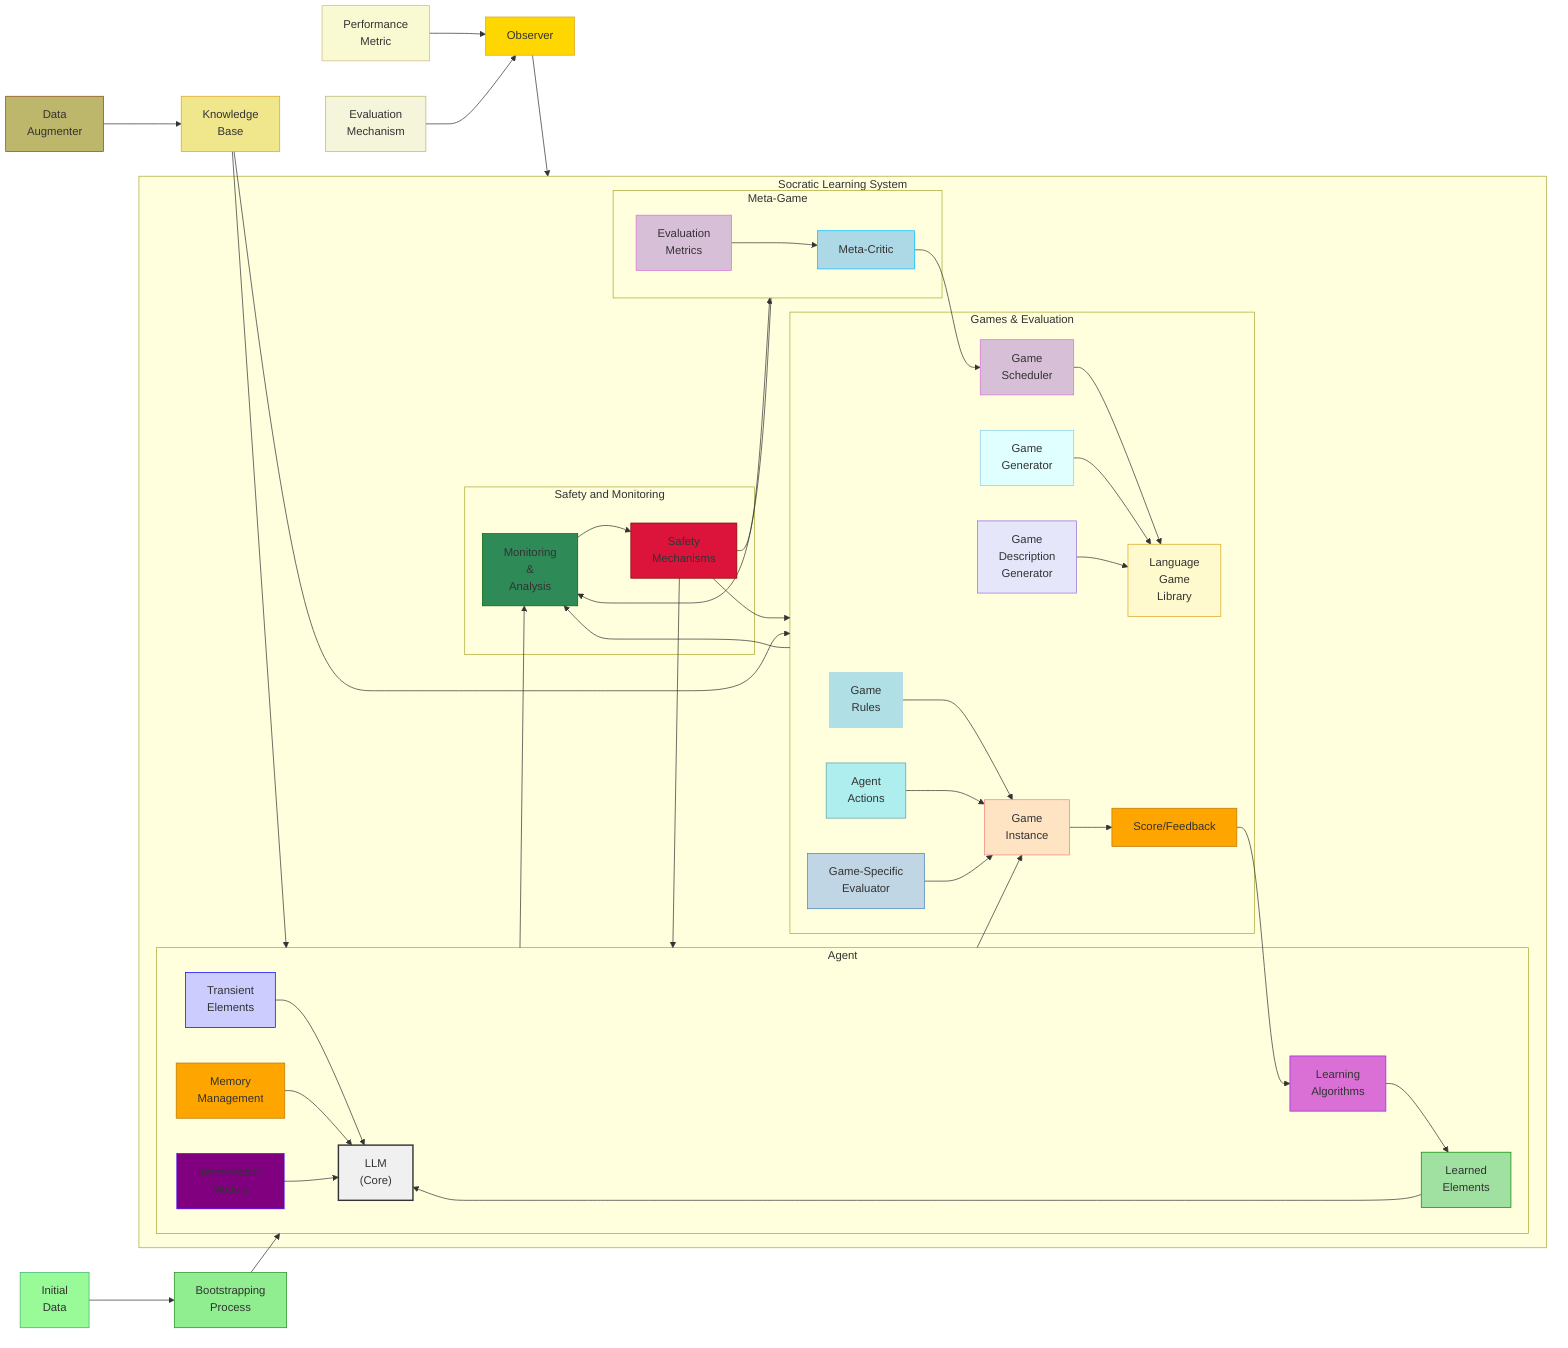 graph LR
    subgraph SocraticLearning["Socratic&nbsp;Learning&nbsp;System"]

        subgraph Agent["Agent"]
            LLM["LLM<br>(Core)"]
            LearnedElements["Learned<br>Elements"] --> LLM
            TransientElements["Transient<br>Elements"] --> LLM
            Memory["Memory<br>Management"] --> LLM
            Introspection["Introspection<br>Module"] --> LLM
            LearningAlgorithms["Learning<br>Algorithms"] --> LearnedElements
            style LLM fill:#f0f0f0,stroke:#333,stroke-width:2px
            style LearnedElements fill:#a0e0a0,stroke:#080
            style TransientElements fill:#ccf,stroke:#00f
            style Memory fill:#ffa500,stroke:#b70
            style Introspection fill:#800080,stroke:#40f
            style LearningAlgorithms fill:#da70d6,stroke:#8a2be2
        end

        subgraph GamesAndEvaluation["Games&nbsp;&&nbsp;Evaluation"]
            GameLibrary["Language<br>Game<br>Library"]
            GameScheduler["Game<br>Scheduler"] --> GameLibrary
            GameGenerator["Game<br>Generator"] --> GameLibrary
            GameDescriptions["Game<br>Description<br>Generator"] --> GameLibrary
            
            GameInstance["Game<br>Instance"]
            GameRules["Game<br>Rules"] --> GameInstance
            AgentActions["Agent<br>Actions"] --> GameInstance
            Evaluator["Game-Specific<br>Evaluator"] --> GameInstance
            Score["Score/Feedback"] --> LearningAlgorithms
            
            style GameLibrary fill:#fffacd,stroke:#daa520
            style GameScheduler fill:#d8bfd8,stroke:#da70d6
            style GameGenerator fill:#e0ffff,stroke:#87ceeb
            style GameDescriptions fill:#e6e6fa,stroke:#9370db
            style GameInstance fill:#ffe4c4,stroke:#f08080
            style GameRules fill:#b0e0e6,stroke:#add8e6
            style AgentActions fill:#afeeee,stroke:#5f9ea0
            style Evaluator fill:#c0d6e4,stroke:#4682b4
            style Score fill:#ffa500,stroke:#b70
        end

        subgraph Meta["Meta#8209;Game"]
            MetaCritic["Meta-Critic"] --> GameScheduler
            EvaluationMetrics["Evaluation<br>Metrics"] --> MetaCritic
            style MetaCritic fill:#add8e6,stroke:#00bfff
            style EvaluationMetrics fill:#d8bfd8,stroke:#da70d6
        end

        Agent --> GameInstance
        GameInstance --> Score
        
        subgraph Safety["Safety&nbsp;and&nbsp;Monitoring"]
            SafetyMechanisms["Safety<br>Mechanisms"]
            Monitoring["Monitoring<br>&<br>Analysis"] --> SafetyMechanisms
            style SafetyMechanisms fill:#dc143c,stroke:#8b0000
            style Monitoring fill:#2e8b57,stroke:#006400
        end
        SafetyMechanisms --> Agent
        SafetyMechanisms --> GamesAndEvaluation
        SafetyMechanisms --> Meta
        Agent --> Monitoring
        GamesAndEvaluation --> Monitoring
        Meta --> Monitoring


    end

    Observer["Observer"]
    Performance["Performance<br>Metric"] --> Observer
    EvaluationMechanism["Evaluation<br>Mechanism"] --> Observer --> SocraticLearning
    style Observer fill:#FFD700,stroke:#DAA520
    style Performance fill:#FAFAD2,stroke:#D2B48C
    style EvaluationMechanism fill:#f5f5dc,stroke:#bdb76b

    Bootstrapping["Bootstrapping<br>Process"] --> Agent
    InitialData["Initial<br>Data"] --> Bootstrapping
    KnowledgeBase["Knowledge<br>Base"] --> Agent
    DataAugmenter["Data<br>Augmenter"] --> KnowledgeBase ----> GamesAndEvaluation
     style Bootstrapping fill:#90ee90,stroke:#228b22
     style InitialData fill:#98fb98,stroke:#3cb371
     style KnowledgeBase fill:#f0e68c,stroke:#daa520
     style DataAugmenter fill:#bdb76b,stroke:#8b4513